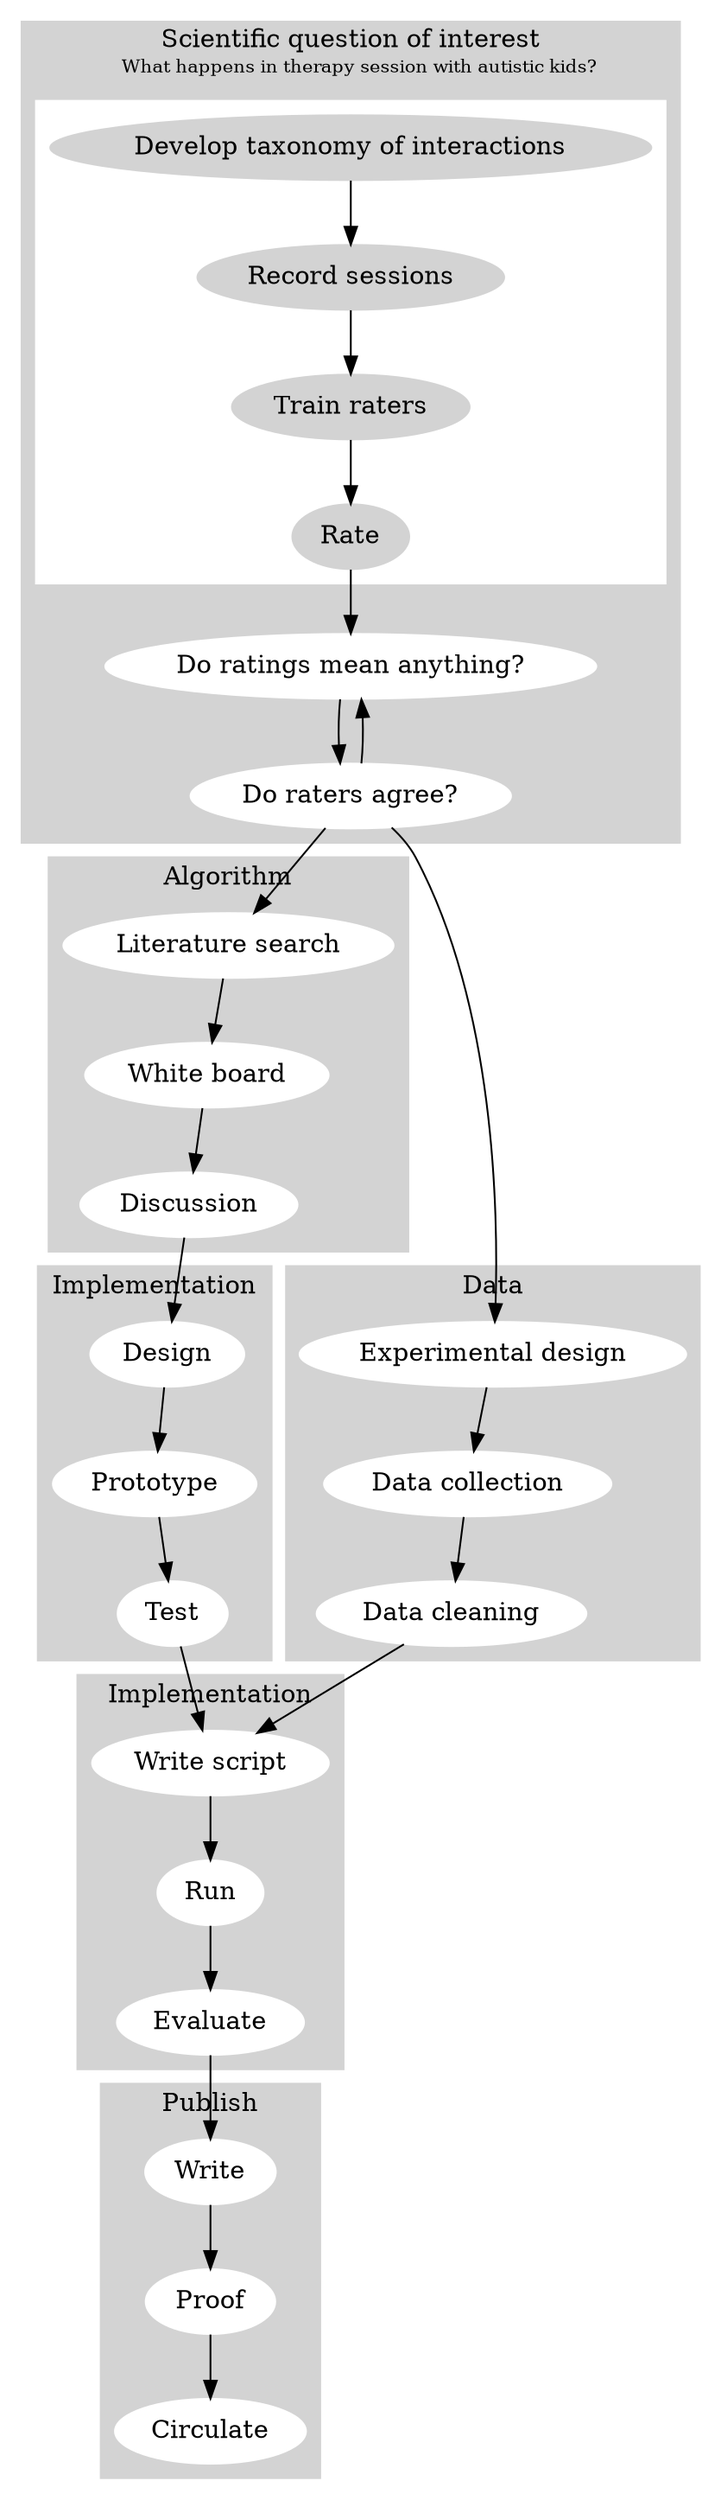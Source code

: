 digraph G {
    subgraph cluster0 {
        node [style=filled,color=white];
        style=filled;
        color=lightgrey;
        subgraph clusterA {
          node [style="filled",color=lightgrey];
          style="filled";
          color=white;
          "Develop taxonomy of interactions" -> "Record sessions" -> "Train raters" -> "Rate";
        }
        "Do ratings mean anything?" -> "Do raters agree?";
        "Do raters agree?" -> "Do ratings mean anything?";
        label = <Scientific question of interest<BR />
        <FONT POINT-SIZE="10">What happens in therapy session with autistic kids?
         </FONT>>;
    }
    subgraph cluster1 {
        node [style=filled,color=white];
        style=filled;
        color=lightgrey;
        "Experimental design" -> "Data collection" -> "Data cleaning";
        label = "Data";
    }
    subgraph cluster2 {
        node [style=filled,color=white];
        style=filled;
        color=lightgrey;
        "Literature search" -> "White board" -> "Discussion";
        label = "Algorithm";
    }
    subgraph cluster3 {
        node [style=filled,color=white];
        style=filled;
        color=lightgrey;
        "Design" -> "Prototype" -> "Test";
        label = "Implementation";
    }
    subgraph cluster4 {
        node [style=filled,color=white];
        style=filled;
        color=lightgrey;
        "Write script" -> "Run" -> "Evaluate";
        label = "Implementation";
    }
    subgraph cluster5 {
        node [style=filled,color=white];
        style=filled;
        color=lightgrey;
        "Write" -> "Proof" -> "Circulate";
        label = "Publish";
    }

    "Rate" -> "Do ratings mean anything?";
    "Do raters agree?" -> "Experimental design";
    "Discussion" -> "Design";
    "Do raters agree?" -> "Literature search";
    "Test" -> "Write script";
    "Data cleaning" -> "Write script";
    "Evaluate" -> "Write";
}

